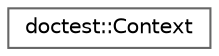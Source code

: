 digraph "Graphical Class Hierarchy"
{
 // LATEX_PDF_SIZE
  bgcolor="transparent";
  edge [fontname=Helvetica,fontsize=10,labelfontname=Helvetica,labelfontsize=10];
  node [fontname=Helvetica,fontsize=10,shape=box,height=0.2,width=0.4];
  rankdir="LR";
  Node0 [id="Node000000",label="doctest::Context",height=0.2,width=0.4,color="grey40", fillcolor="white", style="filled",URL="$classdoctest_1_1_context.html",tooltip=" "];
}
